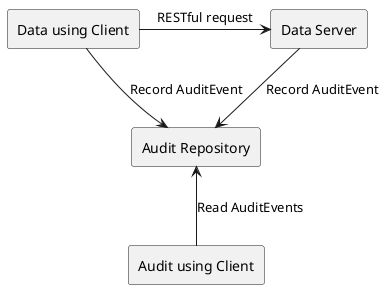 @startuml
agent "Data using Client" as Client
agent "Data Server" as Server
agent "Audit Repository" as AuditRepository
agent "Audit using Client" as AuditClient
Client -right-> Server : RESTful request
Server -down-> AuditRepository: Record AuditEvent
Client --> AuditRepository: Record AuditEvent
AuditClient -up-> AuditRepository: Read AuditEvents
@enduml


